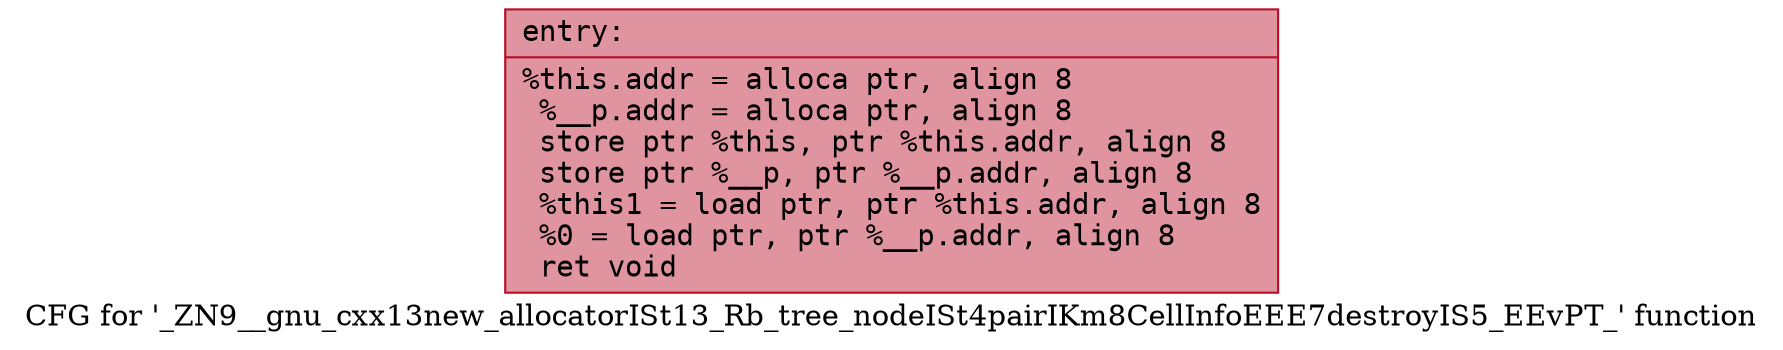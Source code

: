 digraph "CFG for '_ZN9__gnu_cxx13new_allocatorISt13_Rb_tree_nodeISt4pairIKm8CellInfoEEE7destroyIS5_EEvPT_' function" {
	label="CFG for '_ZN9__gnu_cxx13new_allocatorISt13_Rb_tree_nodeISt4pairIKm8CellInfoEEE7destroyIS5_EEvPT_' function";

	Node0x562da2074ff0 [shape=record,color="#b70d28ff", style=filled, fillcolor="#b70d2870" fontname="Courier",label="{entry:\l|  %this.addr = alloca ptr, align 8\l  %__p.addr = alloca ptr, align 8\l  store ptr %this, ptr %this.addr, align 8\l  store ptr %__p, ptr %__p.addr, align 8\l  %this1 = load ptr, ptr %this.addr, align 8\l  %0 = load ptr, ptr %__p.addr, align 8\l  ret void\l}"];
}
